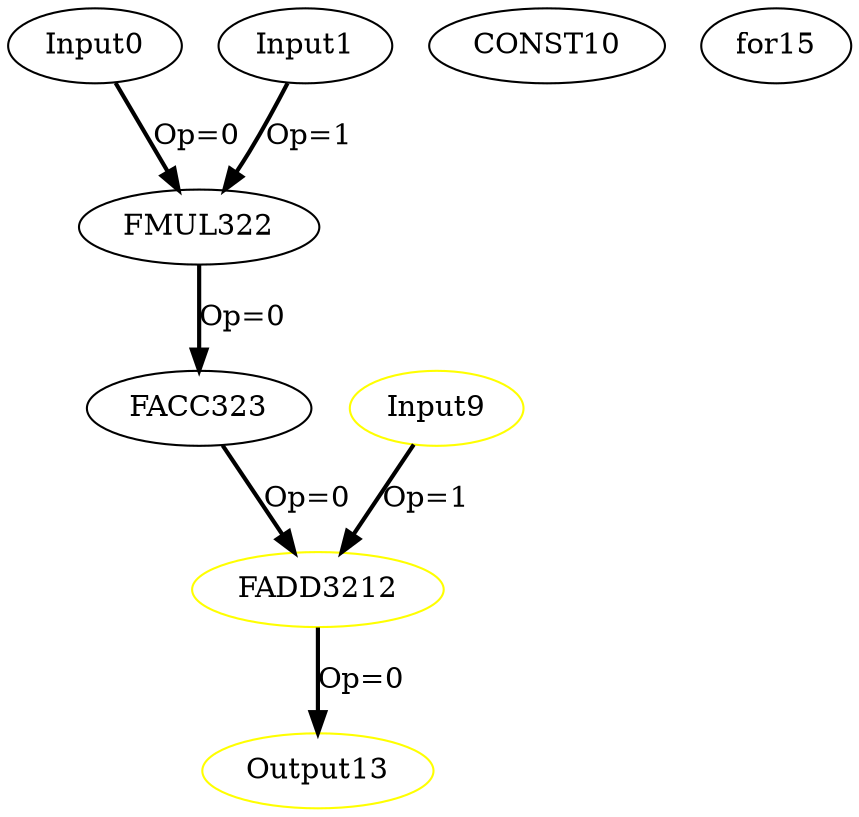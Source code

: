 Digraph G {
Input0[opcode = "Input", ref_name="conv2d_kernel_0_1", size="3024", offset="0,0", pattern="4,7,120,7,120,3,-2900,29", color = black];
Input1[opcode = "Input", ref_name="conv2d_kernel_0_2", size="1176", offset="0,0", pattern="4,7,4,7,4,3,-584,29", color = black];
FMUL322[opcode = "FMUL32", color = black];
FACC323[opcode = "FACC32", acc_params="0,147,1,1", acc_first=1, color = black];
Input9[opcode = "Input", ref_name="conv2d_kernel_0_0", size="120", offset="0,0", pattern="0,7,0,7,0,3,4,29", color = yellow];
CONST10[opcode = "CONST", value="0x00000000", color = black];
FADD3212[opcode = "FADD32", color = yellow];
Output13[opcode = "Output", ref_name="conv2d_kernel_0_3", size="120", offset="0,0", pattern="0,7,0,7,0,3,4,29", color = yellow];
for15[opcode = "for", color = black];
Input0 -> FMUL322[color = black, style = bold, operand = 0, label = "Op=0"];
Input1 -> FMUL322[color = black, style = bold, operand = 1, label = "Op=1"];
FMUL322 -> FACC323[color = black, style = bold, operand = 0, label = "Op=0"];
Input9 -> FADD3212[color = black, style = bold, operand = 1, label = "Op=1"];
FADD3212 -> Output13[color = black, style = bold, operand = 0, label = "Op=0"];
FACC323 -> FADD3212[color = black, style = bold, operand = 0, label = "Op=0"];
}
